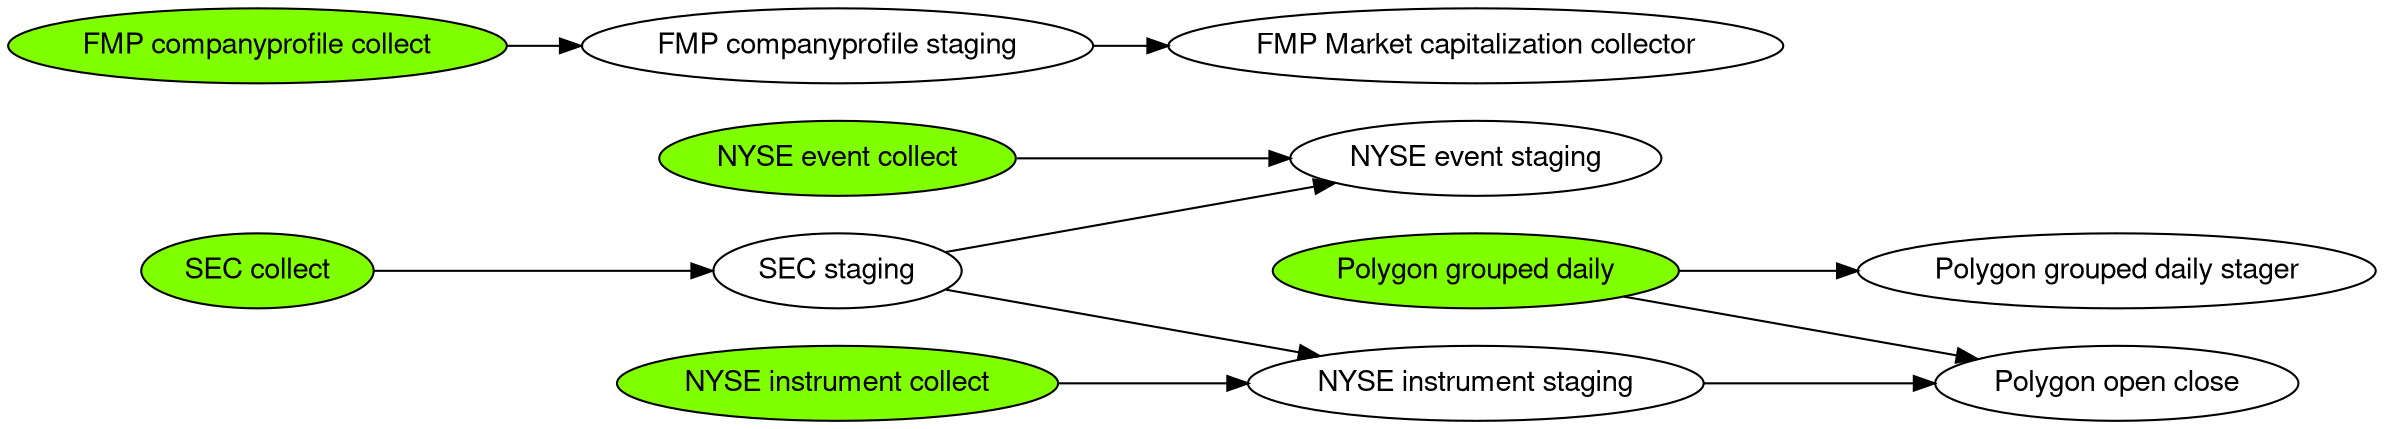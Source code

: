 digraph regexp { 
 fontname="Helvetica,Arial,sans-serif"
 node [fontname="Helvetica,Arial,sans-serif"]
 rankdir="LR";
 NyseEventsCollect      [label="NYSE event collect", style=filled, fillcolor=chartreuse];
 n1                     [label="NYSE event staging"];
 NyseInstrumentsCollect [label="NYSE instrument collect", style=filled, fillcolor=chartreuse];
 NyseInstrumentsStage   [label="NYSE instrument staging"];
 SecCompaniesCollect    [label="SEC collect", style=filled, fillcolor=chartreuse];
 SecCompaniesStage      [label="SEC staging"];
 PolygonGroupedDaily    [label="Polygon grouped daily", style=filled, fillcolor=chartreuse];
 PolygonGroupedDailyStager [label="Polygon grouped daily stager"];
 PolygonOpenClose       [label="Polygon open close"];
 FinmodCompanyProfile   [label="FMP companyprofile collect" style=filled, fillcolor=chartreuse];
 FinmodCompanyProfileStage   [label="FMP companyprofile staging"];
 FinmodCompanyMarketCap [label="FMP Market capitalization collector"]

 NyseEventsCollect -> n1
 NyseInstrumentsCollect -> NyseInstrumentsStage
 SecCompaniesCollect -> SecCompaniesStage
 SecCompaniesStage -> NyseInstrumentsStage
 SecCompaniesStage -> n1
 PolygonGroupedDaily -> PolygonOpenClose
 PolygonGroupedDaily -> PolygonGroupedDailyStager
 NyseInstrumentsStage -> PolygonOpenClose
 FinmodCompanyProfile -> FinmodCompanyProfileStage
 FinmodCompanyProfileStage -> FinmodCompanyMarketCap
 }
//sudo apt install graphviz
//dot -Tsvg dependencies.dot > output.svg








